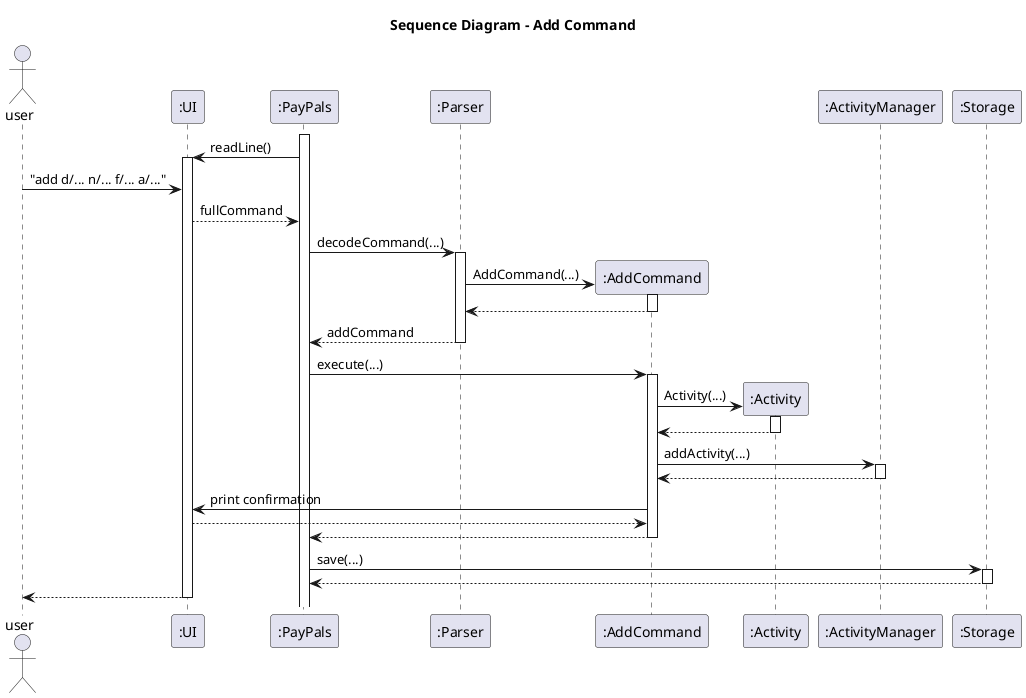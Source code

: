 @startuml
title Sequence Diagram - Add Command
actor user

participant ":UI" as ui
participant ":PayPals" as pp
participant ":Parser" as parser
participant ":AddCommand" as addCmd
participant ":Activity" as activity
participant ":ActivityManager" as mgr
participant ":Storage" as storage

activate pp
pp -> ui : readLine()
activate ui
user -> ui : "add d/... n/... f/... a/..."
ui --> pp : fullCommand
pp -> parser : decodeCommand(...)
activate parser
parser -> addCmd ** : AddCommand(...)
activate addCmd
addCmd --> parser :
deactivate addCmd
parser --> pp : addCommand
deactivate parser

pp -> addCmd : execute(...)
activate addCmd
addCmd -> activity ** : Activity(...)
activate activity
activity --> addCmd :
deactivate activity

addCmd -> mgr : addActivity(...)
activate mgr
mgr --> addCmd :
deactivate mgr

addCmd -> ui : print confirmation
ui --> addCmd :
addCmd --> pp
deactivate addCmd

pp -> storage : save(...)
activate storage
storage --> pp :
deactivate storage
ui --> user :
deactivate ui

@enduml

